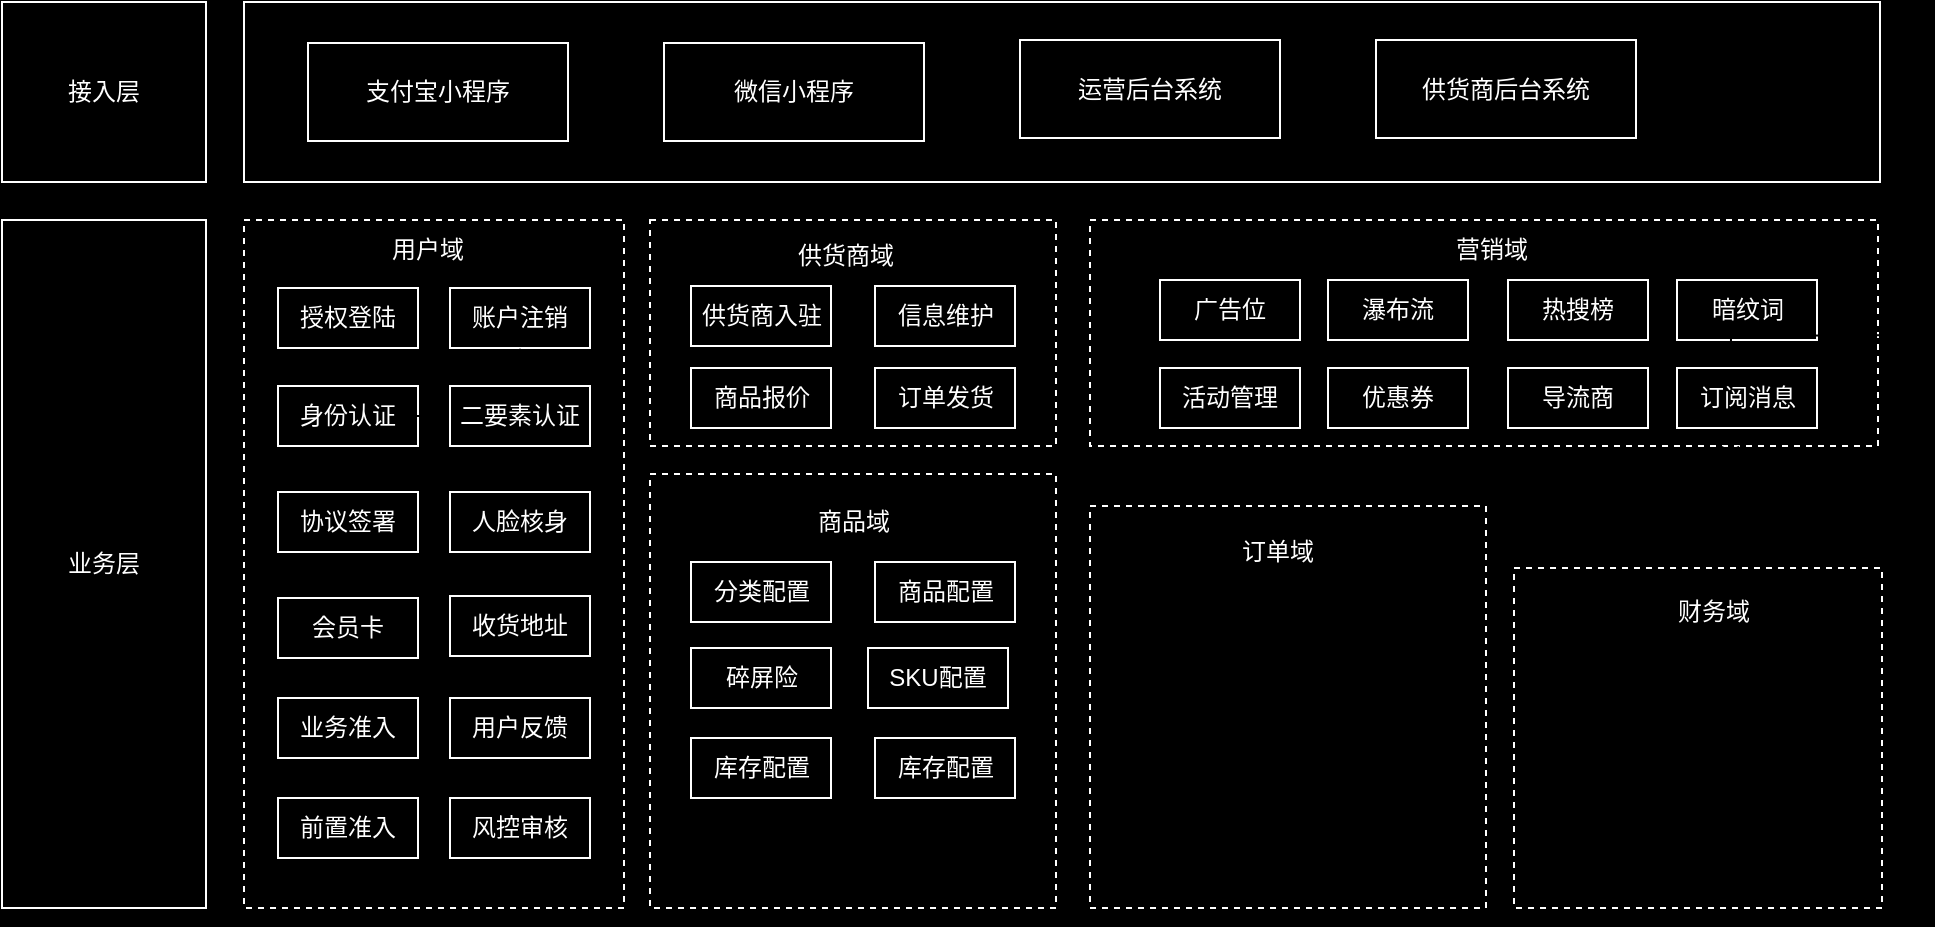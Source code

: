 <mxfile version="24.7.12">
  <diagram name="第 1 页" id="a9zNuTtGVHFrjddqWxli">
    <mxGraphModel dx="1137" dy="655" grid="0" gridSize="10" guides="1" tooltips="1" connect="1" arrows="1" fold="1" page="1" pageScale="1" pageWidth="827" pageHeight="1169" background="#000000" math="0" shadow="0">
      <root>
        <mxCell id="0" />
        <mxCell id="1" parent="0" />
        <mxCell id="ZO9EcA2WIQo7O_Em-ckx-2" value="&lt;font color=&quot;#ffffff&quot;&gt;接入层&lt;/font&gt;" style="rounded=0;whiteSpace=wrap;html=1;labelBackgroundColor=none;fillColor=none;strokeWidth=1;strokeColor=#FFFFFF;fontColor=#FEFAE0;" parent="1" vertex="1">
          <mxGeometry x="30" y="100" width="102" height="90" as="geometry" />
        </mxCell>
        <mxCell id="ZO9EcA2WIQo7O_Em-ckx-3" value="&lt;font color=&quot;#ffffff&quot;&gt;业务层&lt;/font&gt;" style="rounded=0;whiteSpace=wrap;html=1;labelBackgroundColor=none;fillColor=none;strokeWidth=1;strokeColor=#FFFFFF;fontColor=#FEFAE0;" parent="1" vertex="1">
          <mxGeometry x="30" y="209" width="102" height="344" as="geometry" />
        </mxCell>
        <mxCell id="ZO9EcA2WIQo7O_Em-ckx-4" value="" style="rounded=0;whiteSpace=wrap;html=1;labelBackgroundColor=none;fillColor=none;strokeWidth=1;strokeColor=#FFFFFF;fontColor=#FEFAE0;" parent="1" vertex="1">
          <mxGeometry x="151" y="100" width="818" height="90" as="geometry" />
        </mxCell>
        <mxCell id="ZO9EcA2WIQo7O_Em-ckx-8" value="&lt;font color=&quot;#ffffff&quot;&gt;支付宝小程序&lt;/font&gt;" style="rounded=0;whiteSpace=wrap;html=1;labelBackgroundColor=none;fillColor=none;strokeWidth=1;strokeColor=#FFFFFF;fontColor=#ffffff;" parent="1" vertex="1">
          <mxGeometry x="183" y="120.5" width="130" height="49" as="geometry" />
        </mxCell>
        <mxCell id="iPnrtmUdlIL3VNnraX-A-1" value="&lt;font color=&quot;#ffffff&quot;&gt;运营后台系统&lt;/font&gt;" style="rounded=0;whiteSpace=wrap;html=1;labelBackgroundColor=none;fillColor=none;strokeWidth=1;strokeColor=#FFFFFF;fontColor=#FEFAE0;" vertex="1" parent="1">
          <mxGeometry x="539" y="119" width="130" height="49" as="geometry" />
        </mxCell>
        <mxCell id="iPnrtmUdlIL3VNnraX-A-2" value="&lt;font color=&quot;#ffffff&quot;&gt;供货商后台系统&lt;/font&gt;" style="rounded=0;whiteSpace=wrap;html=1;labelBackgroundColor=none;fillColor=none;strokeWidth=1;strokeColor=#FFFFFF;fontColor=#FEFAE0;" vertex="1" parent="1">
          <mxGeometry x="717" y="119" width="130" height="49" as="geometry" />
        </mxCell>
        <mxCell id="iPnrtmUdlIL3VNnraX-A-4" value="&lt;font color=&quot;#ffffff&quot;&gt;微信小程序&lt;/font&gt;" style="rounded=0;whiteSpace=wrap;html=1;labelBackgroundColor=none;fillColor=none;strokeWidth=1;strokeColor=#FFFFFF;fontColor=#FEFAE0;" vertex="1" parent="1">
          <mxGeometry x="361" y="120.5" width="130" height="49" as="geometry" />
        </mxCell>
        <mxCell id="iPnrtmUdlIL3VNnraX-A-6" value="" style="rounded=0;whiteSpace=wrap;html=1;labelBackgroundColor=none;fillColor=none;strokeWidth=1;strokeColor=#FFFFFF;dashed=1;fontColor=#FEFAE0;" vertex="1" parent="1">
          <mxGeometry x="151" y="209" width="190" height="344" as="geometry" />
        </mxCell>
        <mxCell id="iPnrtmUdlIL3VNnraX-A-7" value="&lt;font color=&quot;#ffffff&quot;&gt;用户域&lt;/font&gt;" style="text;html=1;align=center;verticalAlign=middle;whiteSpace=wrap;rounded=0;labelBackgroundColor=none;fontColor=#FEFAE0;strokeColor=none;" vertex="1" parent="1">
          <mxGeometry x="213" y="209" width="60" height="30" as="geometry" />
        </mxCell>
        <mxCell id="iPnrtmUdlIL3VNnraX-A-8" value="授权登陆" style="rounded=0;whiteSpace=wrap;html=1;labelBackgroundColor=none;fillColor=none;strokeWidth=1;strokeColor=#FFFFFF;fontColor=#ffffff;" vertex="1" parent="1">
          <mxGeometry x="168" y="243" width="70" height="30" as="geometry" />
        </mxCell>
        <mxCell id="iPnrtmUdlIL3VNnraX-A-9" value="账户注销" style="rounded=0;whiteSpace=wrap;html=1;labelBackgroundColor=none;fillColor=none;strokeWidth=1;strokeColor=#FFFFFF;fontColor=#ffffff;" vertex="1" parent="1">
          <mxGeometry x="254" y="243" width="70" height="30" as="geometry" />
        </mxCell>
        <mxCell id="iPnrtmUdlIL3VNnraX-A-11" value="" style="edgeStyle=orthogonalEdgeStyle;rounded=0;orthogonalLoop=1;jettySize=auto;html=1;" edge="1" parent="1" source="iPnrtmUdlIL3VNnraX-A-12" target="iPnrtmUdlIL3VNnraX-A-9">
          <mxGeometry relative="1" as="geometry" />
        </mxCell>
        <mxCell id="iPnrtmUdlIL3VNnraX-A-10" value="身份认证" style="rounded=0;whiteSpace=wrap;html=1;labelBackgroundColor=none;fillColor=none;strokeWidth=1;strokeColor=#FFFFFF;fontColor=#ffffff;" vertex="1" parent="1">
          <mxGeometry x="168" y="292" width="70" height="30" as="geometry" />
        </mxCell>
        <mxCell id="iPnrtmUdlIL3VNnraX-A-13" value="业务准入" style="rounded=0;whiteSpace=wrap;html=1;labelBackgroundColor=none;fillColor=none;strokeWidth=1;strokeColor=#FFFFFF;fontColor=#ffffff;" vertex="1" parent="1">
          <mxGeometry x="168" y="448" width="70" height="30" as="geometry" />
        </mxCell>
        <mxCell id="iPnrtmUdlIL3VNnraX-A-14" value="前置准入" style="rounded=0;whiteSpace=wrap;html=1;labelBackgroundColor=none;fillColor=none;strokeWidth=1;strokeColor=#FFFFFF;fontColor=#ffffff;" vertex="1" parent="1">
          <mxGeometry x="168" y="498" width="70" height="30" as="geometry" />
        </mxCell>
        <mxCell id="iPnrtmUdlIL3VNnraX-A-15" value="风控审核" style="rounded=0;whiteSpace=wrap;html=1;labelBackgroundColor=none;fillColor=none;strokeWidth=1;strokeColor=#FFFFFF;fontColor=#ffffff;" vertex="1" parent="1">
          <mxGeometry x="254" y="498" width="70" height="30" as="geometry" />
        </mxCell>
        <mxCell id="iPnrtmUdlIL3VNnraX-A-16" value="协议签署" style="rounded=0;whiteSpace=wrap;html=1;labelBackgroundColor=none;fillColor=none;strokeWidth=1;strokeColor=#FFFFFF;fontColor=#ffffff;" vertex="1" parent="1">
          <mxGeometry x="168" y="345" width="70" height="30" as="geometry" />
        </mxCell>
        <mxCell id="iPnrtmUdlIL3VNnraX-A-18" value="" style="edgeStyle=orthogonalEdgeStyle;rounded=0;orthogonalLoop=1;jettySize=auto;html=1;" edge="1" parent="1" source="iPnrtmUdlIL3VNnraX-A-19" target="iPnrtmUdlIL3VNnraX-A-12">
          <mxGeometry relative="1" as="geometry">
            <mxPoint x="234" y="303" as="sourcePoint" />
            <mxPoint x="283" y="279" as="targetPoint" />
          </mxGeometry>
        </mxCell>
        <mxCell id="iPnrtmUdlIL3VNnraX-A-20" style="edgeStyle=orthogonalEdgeStyle;rounded=0;orthogonalLoop=1;jettySize=auto;html=1;exitX=0.75;exitY=1;exitDx=0;exitDy=0;" edge="1" parent="1" source="iPnrtmUdlIL3VNnraX-A-12" target="iPnrtmUdlIL3VNnraX-A-6">
          <mxGeometry relative="1" as="geometry" />
        </mxCell>
        <mxCell id="iPnrtmUdlIL3VNnraX-A-12" value="人脸核身" style="rounded=0;whiteSpace=wrap;html=1;labelBackgroundColor=none;fillColor=none;strokeWidth=1;strokeColor=#FFFFFF;fontColor=#ffffff;" vertex="1" parent="1">
          <mxGeometry x="254" y="345" width="70" height="30" as="geometry" />
        </mxCell>
        <mxCell id="iPnrtmUdlIL3VNnraX-A-21" value="用户反馈" style="rounded=0;whiteSpace=wrap;html=1;labelBackgroundColor=none;fillColor=none;strokeWidth=1;strokeColor=#FFFFFF;fontColor=#ffffff;" vertex="1" parent="1">
          <mxGeometry x="254" y="448" width="70" height="30" as="geometry" />
        </mxCell>
        <mxCell id="iPnrtmUdlIL3VNnraX-A-22" value="会员卡" style="rounded=0;whiteSpace=wrap;html=1;labelBackgroundColor=none;fillColor=none;strokeWidth=1;strokeColor=#FFFFFF;fontColor=#ffffff;" vertex="1" parent="1">
          <mxGeometry x="168" y="398" width="70" height="30" as="geometry" />
        </mxCell>
        <mxCell id="iPnrtmUdlIL3VNnraX-A-23" value="收货地址" style="rounded=0;whiteSpace=wrap;html=1;labelBackgroundColor=none;fillColor=none;strokeWidth=1;strokeColor=#FFFFFF;fontColor=#ffffff;" vertex="1" parent="1">
          <mxGeometry x="254" y="397" width="70" height="30" as="geometry" />
        </mxCell>
        <mxCell id="iPnrtmUdlIL3VNnraX-A-24" value="" style="edgeStyle=orthogonalEdgeStyle;rounded=0;orthogonalLoop=1;jettySize=auto;html=1;" edge="1" parent="1" source="iPnrtmUdlIL3VNnraX-A-10" target="iPnrtmUdlIL3VNnraX-A-19">
          <mxGeometry relative="1" as="geometry">
            <mxPoint x="238" y="307" as="sourcePoint" />
            <mxPoint x="289" y="335" as="targetPoint" />
          </mxGeometry>
        </mxCell>
        <mxCell id="iPnrtmUdlIL3VNnraX-A-19" value="二要素认证" style="rounded=0;whiteSpace=wrap;html=1;labelBackgroundColor=none;fillColor=none;strokeWidth=1;strokeColor=#FFFFFF;fontColor=#ffffff;" vertex="1" parent="1">
          <mxGeometry x="254" y="292" width="70" height="30" as="geometry" />
        </mxCell>
        <mxCell id="iPnrtmUdlIL3VNnraX-A-25" value="" style="rounded=0;whiteSpace=wrap;html=1;labelBackgroundColor=none;fillColor=none;strokeWidth=1;strokeColor=#FFFFFF;dashed=1;fontColor=#FEFAE0;" vertex="1" parent="1">
          <mxGeometry x="354" y="209" width="203" height="113" as="geometry" />
        </mxCell>
        <mxCell id="iPnrtmUdlIL3VNnraX-A-26" value="&lt;font color=&quot;#ffffff&quot;&gt;供货商域&lt;/font&gt;" style="text;html=1;align=center;verticalAlign=middle;whiteSpace=wrap;rounded=0;labelBackgroundColor=none;fontColor=#FEFAE0;strokeColor=none;" vertex="1" parent="1">
          <mxGeometry x="422" y="212" width="60" height="30" as="geometry" />
        </mxCell>
        <mxCell id="iPnrtmUdlIL3VNnraX-A-27" value="" style="rounded=0;whiteSpace=wrap;html=1;labelBackgroundColor=none;fillColor=none;strokeWidth=1;strokeColor=#FFFFFF;dashed=1;fontColor=#FEFAE0;" vertex="1" parent="1">
          <mxGeometry x="354" y="336" width="203" height="217" as="geometry" />
        </mxCell>
        <mxCell id="iPnrtmUdlIL3VNnraX-A-28" value="&lt;font color=&quot;#ffffff&quot;&gt;商品域&lt;/font&gt;" style="text;html=1;align=center;verticalAlign=middle;whiteSpace=wrap;rounded=0;labelBackgroundColor=none;fontColor=#FEFAE0;strokeColor=none;" vertex="1" parent="1">
          <mxGeometry x="425.5" y="345" width="60" height="30" as="geometry" />
        </mxCell>
        <mxCell id="iPnrtmUdlIL3VNnraX-A-31" value="" style="rounded=0;whiteSpace=wrap;html=1;labelBackgroundColor=none;fillColor=none;strokeWidth=1;strokeColor=#FFFFFF;dashed=1;fontColor=#FEFAE0;" vertex="1" parent="1">
          <mxGeometry x="574" y="209" width="394" height="113" as="geometry" />
        </mxCell>
        <mxCell id="iPnrtmUdlIL3VNnraX-A-32" value="&lt;font color=&quot;#ffffff&quot;&gt;营销域&lt;/font&gt;" style="text;html=1;align=center;verticalAlign=middle;whiteSpace=wrap;rounded=0;labelBackgroundColor=none;fontColor=#FEFAE0;strokeColor=none;" vertex="1" parent="1">
          <mxGeometry x="733" y="209" width="84" height="30" as="geometry" />
        </mxCell>
        <mxCell id="iPnrtmUdlIL3VNnraX-A-33" value="" style="rounded=0;whiteSpace=wrap;html=1;labelBackgroundColor=none;fillColor=none;strokeWidth=1;strokeColor=#FFFFFF;dashed=1;fontColor=#FEFAE0;" vertex="1" parent="1">
          <mxGeometry x="574" y="352" width="198" height="201" as="geometry" />
        </mxCell>
        <mxCell id="iPnrtmUdlIL3VNnraX-A-34" value="&lt;font color=&quot;#ffffff&quot;&gt;订单域&lt;/font&gt;" style="text;html=1;align=center;verticalAlign=middle;whiteSpace=wrap;rounded=0;labelBackgroundColor=none;fontColor=#FEFAE0;strokeColor=none;" vertex="1" parent="1">
          <mxGeometry x="638" y="360" width="60" height="30" as="geometry" />
        </mxCell>
        <mxCell id="iPnrtmUdlIL3VNnraX-A-35" value="" style="rounded=0;whiteSpace=wrap;html=1;labelBackgroundColor=none;fillColor=none;strokeWidth=1;strokeColor=#FFFFFF;dashed=1;fontColor=#FEFAE0;" vertex="1" parent="1">
          <mxGeometry x="786" y="383" width="184" height="170" as="geometry" />
        </mxCell>
        <mxCell id="iPnrtmUdlIL3VNnraX-A-36" value="&lt;font color=&quot;#ffffff&quot;&gt;财务域&lt;/font&gt;" style="text;html=1;align=center;verticalAlign=middle;whiteSpace=wrap;rounded=0;labelBackgroundColor=none;fontColor=#FEFAE0;strokeColor=none;" vertex="1" parent="1">
          <mxGeometry x="855.5" y="390" width="60" height="30" as="geometry" />
        </mxCell>
        <mxCell id="iPnrtmUdlIL3VNnraX-A-37" value="供货商入驻" style="rounded=0;whiteSpace=wrap;html=1;labelBackgroundColor=none;fillColor=none;strokeWidth=1;strokeColor=#FFFFFF;fontColor=#ffffff;" vertex="1" parent="1">
          <mxGeometry x="374.5" y="242" width="70" height="30" as="geometry" />
        </mxCell>
        <mxCell id="iPnrtmUdlIL3VNnraX-A-38" value="信息维护" style="rounded=0;whiteSpace=wrap;html=1;labelBackgroundColor=none;fillColor=none;strokeWidth=1;strokeColor=#FFFFFF;fontColor=#ffffff;" vertex="1" parent="1">
          <mxGeometry x="466.5" y="242" width="70" height="30" as="geometry" />
        </mxCell>
        <mxCell id="iPnrtmUdlIL3VNnraX-A-39" value="广告位" style="rounded=0;whiteSpace=wrap;html=1;labelBackgroundColor=none;fillColor=none;strokeWidth=1;strokeColor=#FFFFFF;fontColor=#ffffff;" vertex="1" parent="1">
          <mxGeometry x="609" y="239" width="70" height="30" as="geometry" />
        </mxCell>
        <mxCell id="iPnrtmUdlIL3VNnraX-A-40" value="瀑布流" style="rounded=0;whiteSpace=wrap;html=1;labelBackgroundColor=none;fillColor=none;strokeWidth=1;strokeColor=#FFFFFF;fontColor=#ffffff;" vertex="1" parent="1">
          <mxGeometry x="693" y="239" width="70" height="30" as="geometry" />
        </mxCell>
        <mxCell id="iPnrtmUdlIL3VNnraX-A-41" value="热搜榜" style="rounded=0;whiteSpace=wrap;html=1;labelBackgroundColor=none;fillColor=none;strokeWidth=1;strokeColor=#FFFFFF;fontColor=#ffffff;" vertex="1" parent="1">
          <mxGeometry x="783" y="239" width="70" height="30" as="geometry" />
        </mxCell>
        <mxCell id="iPnrtmUdlIL3VNnraX-A-42" value="暗纹词" style="rounded=0;whiteSpace=wrap;html=1;labelBackgroundColor=none;fillColor=none;strokeWidth=1;strokeColor=#FFFFFF;fontColor=#ffffff;" vertex="1" parent="1">
          <mxGeometry x="867.5" y="239" width="70" height="30" as="geometry" />
        </mxCell>
        <mxCell id="iPnrtmUdlIL3VNnraX-A-43" value="商品报价" style="rounded=0;whiteSpace=wrap;html=1;labelBackgroundColor=none;fillColor=none;strokeWidth=1;strokeColor=#FFFFFF;fontColor=#ffffff;" vertex="1" parent="1">
          <mxGeometry x="374.5" y="283" width="70" height="30" as="geometry" />
        </mxCell>
        <mxCell id="iPnrtmUdlIL3VNnraX-A-44" value="订单发货" style="rounded=0;whiteSpace=wrap;html=1;labelBackgroundColor=none;fillColor=none;strokeWidth=1;strokeColor=#FFFFFF;fontColor=#ffffff;" vertex="1" parent="1">
          <mxGeometry x="466.5" y="283" width="70" height="30" as="geometry" />
        </mxCell>
        <mxCell id="iPnrtmUdlIL3VNnraX-A-46" style="edgeStyle=orthogonalEdgeStyle;rounded=0;orthogonalLoop=1;jettySize=auto;html=1;exitX=1;exitY=0.5;exitDx=0;exitDy=0;" edge="1" parent="1">
          <mxGeometry relative="1" as="geometry">
            <mxPoint x="987" y="266.5" as="sourcePoint" />
            <mxPoint x="894.043" y="331" as="targetPoint" />
          </mxGeometry>
        </mxCell>
        <mxCell id="iPnrtmUdlIL3VNnraX-A-47" value="活动管理" style="rounded=0;whiteSpace=wrap;html=1;labelBackgroundColor=none;fillColor=none;strokeWidth=1;strokeColor=#FFFFFF;fontColor=#ffffff;" vertex="1" parent="1">
          <mxGeometry x="609" y="283" width="70" height="30" as="geometry" />
        </mxCell>
        <mxCell id="iPnrtmUdlIL3VNnraX-A-48" value="优惠券" style="rounded=0;whiteSpace=wrap;html=1;labelBackgroundColor=none;fillColor=none;strokeWidth=1;strokeColor=#FFFFFF;fontColor=#ffffff;" vertex="1" parent="1">
          <mxGeometry x="693" y="283" width="70" height="30" as="geometry" />
        </mxCell>
        <mxCell id="iPnrtmUdlIL3VNnraX-A-49" value="导流商" style="rounded=0;whiteSpace=wrap;html=1;labelBackgroundColor=none;fillColor=none;strokeWidth=1;strokeColor=#FFFFFF;fontColor=#ffffff;" vertex="1" parent="1">
          <mxGeometry x="783" y="283" width="70" height="30" as="geometry" />
        </mxCell>
        <mxCell id="iPnrtmUdlIL3VNnraX-A-50" value="订阅消息" style="rounded=0;whiteSpace=wrap;html=1;labelBackgroundColor=none;fillColor=none;strokeWidth=1;strokeColor=#FFFFFF;fontColor=#ffffff;" vertex="1" parent="1">
          <mxGeometry x="867.5" y="283" width="70" height="30" as="geometry" />
        </mxCell>
        <mxCell id="iPnrtmUdlIL3VNnraX-A-51" value="分类配置" style="rounded=0;whiteSpace=wrap;html=1;labelBackgroundColor=none;fillColor=none;strokeWidth=1;strokeColor=#FFFFFF;fontColor=#ffffff;" vertex="1" parent="1">
          <mxGeometry x="374.5" y="380" width="70" height="30" as="geometry" />
        </mxCell>
        <mxCell id="iPnrtmUdlIL3VNnraX-A-52" value="商品配置" style="rounded=0;whiteSpace=wrap;html=1;labelBackgroundColor=none;fillColor=none;strokeWidth=1;strokeColor=#FFFFFF;fontColor=#ffffff;" vertex="1" parent="1">
          <mxGeometry x="466.5" y="380" width="70" height="30" as="geometry" />
        </mxCell>
        <mxCell id="iPnrtmUdlIL3VNnraX-A-53" value="碎屏险" style="rounded=0;whiteSpace=wrap;html=1;labelBackgroundColor=none;fillColor=none;strokeWidth=1;strokeColor=#FFFFFF;fontColor=#ffffff;" vertex="1" parent="1">
          <mxGeometry x="374.5" y="423" width="70" height="30" as="geometry" />
        </mxCell>
        <mxCell id="iPnrtmUdlIL3VNnraX-A-54" value="SKU配置" style="rounded=0;whiteSpace=wrap;html=1;labelBackgroundColor=none;fillColor=none;strokeWidth=1;strokeColor=#FFFFFF;fontColor=#ffffff;" vertex="1" parent="1">
          <mxGeometry x="463" y="423" width="70" height="30" as="geometry" />
        </mxCell>
        <mxCell id="iPnrtmUdlIL3VNnraX-A-55" value="库存配置" style="rounded=0;whiteSpace=wrap;html=1;labelBackgroundColor=none;fillColor=none;strokeWidth=1;strokeColor=#FFFFFF;fontColor=#ffffff;" vertex="1" parent="1">
          <mxGeometry x="374.5" y="468" width="70" height="30" as="geometry" />
        </mxCell>
        <mxCell id="iPnrtmUdlIL3VNnraX-A-56" value="库存配置" style="rounded=0;whiteSpace=wrap;html=1;labelBackgroundColor=none;fillColor=none;strokeWidth=1;strokeColor=#FFFFFF;fontColor=#ffffff;" vertex="1" parent="1">
          <mxGeometry x="466.5" y="468" width="70" height="30" as="geometry" />
        </mxCell>
      </root>
    </mxGraphModel>
  </diagram>
</mxfile>
